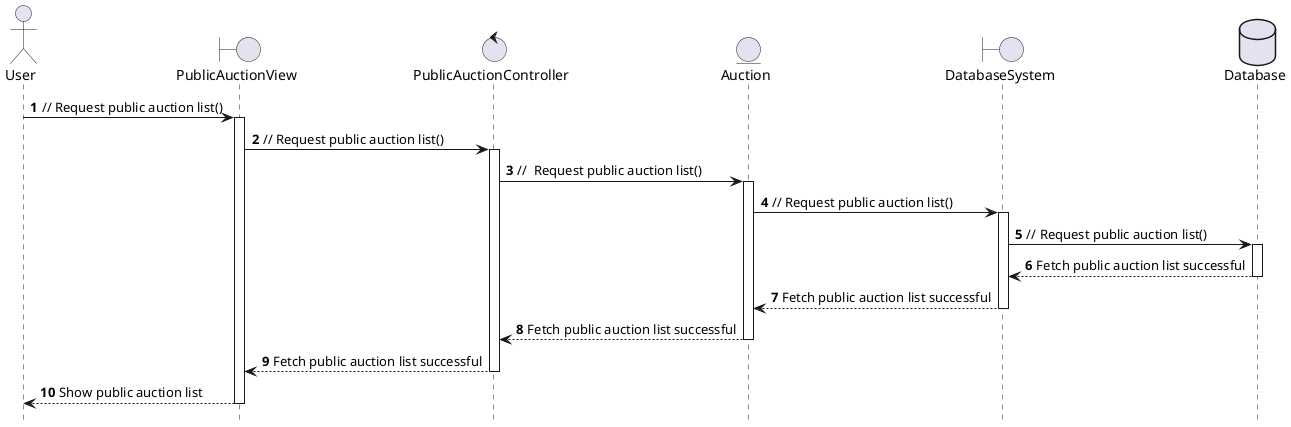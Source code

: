 @startuml Update Account Information
hide footbox
actor "User" as User
boundary "PublicAuctionView" as PABoundary
control "PublicAuctionController" as PAController
entity "Auction" as AuctionEntity
boundary "DatabaseSystem" as DatabaseBoundary
database "Database" as DatabaseActor

autonumber
autoactivate on

User -> PABoundary: // Request public auction list()
PABoundary -> PAController: // Request public auction list()
PAController -> AuctionEntity: //  Request public auction list()
AuctionEntity -> DatabaseBoundary: // Request public auction list()
DatabaseBoundary -> DatabaseActor: // Request public auction list()
DatabaseActor --> DatabaseBoundary: Fetch public auction list successful
DatabaseBoundary --> AuctionEntity: Fetch public auction list successful
AuctionEntity --> PAController: Fetch public auction list successful
PAController --> PABoundary: Fetch public auction list successful
PABoundary --> User: Show public auction list

@enduml